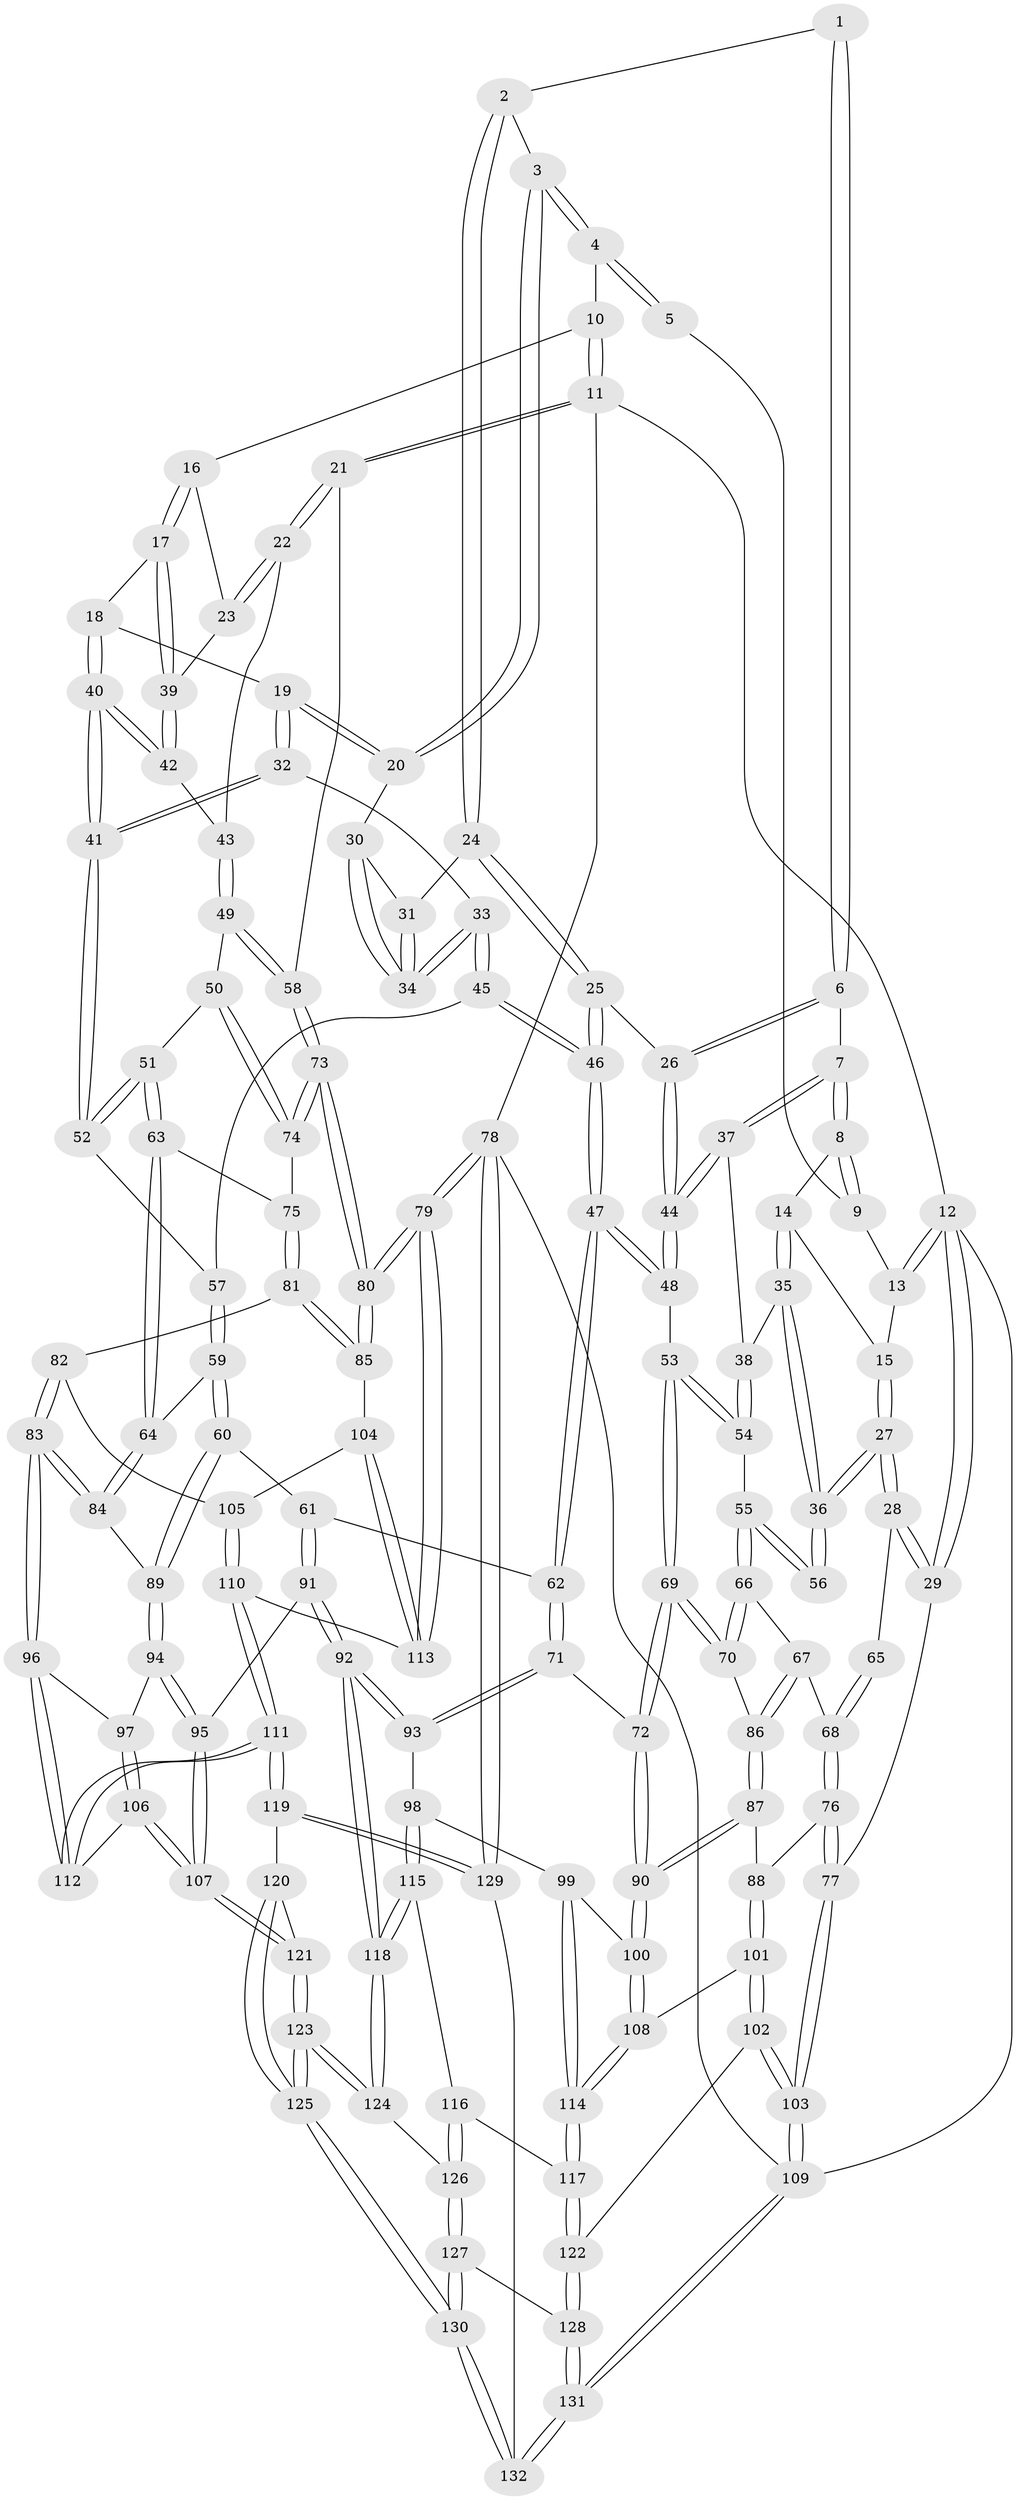 // coarse degree distribution, {3: 0.1282051282051282, 4: 0.4230769230769231, 5: 0.3717948717948718, 6: 0.05128205128205128, 2: 0.01282051282051282, 7: 0.01282051282051282}
// Generated by graph-tools (version 1.1) at 2025/52/02/27/25 19:52:44]
// undirected, 132 vertices, 327 edges
graph export_dot {
graph [start="1"]
  node [color=gray90,style=filled];
  1 [pos="+0.3835832649588652+0"];
  2 [pos="+0.4539007331804781+0.08103448504421103"];
  3 [pos="+0.662152393577164+0"];
  4 [pos="+0.6699210995936684+0"];
  5 [pos="+0.3635280585415939+0"];
  6 [pos="+0.34451796728585843+0.14051770425164287"];
  7 [pos="+0.3345702544689712+0.13908909719953472"];
  8 [pos="+0.25586368948929306+0.06813035729283523"];
  9 [pos="+0.21464123041895591+0"];
  10 [pos="+0.9216134236904212+0"];
  11 [pos="+1+0"];
  12 [pos="+0+0"];
  13 [pos="+0.09605364951004738+0"];
  14 [pos="+0.19276404622627166+0.11794914825617518"];
  15 [pos="+0.11213445669977229+0.08315563344747949"];
  16 [pos="+0.8917403664431957+0.07253476789541222"];
  17 [pos="+0.8035424870522617+0.11667634064116661"];
  18 [pos="+0.7688759642171046+0.1095534875367826"];
  19 [pos="+0.7170578160823917+0.07830097282928059"];
  20 [pos="+0.6628831303157406+0"];
  21 [pos="+1+0.18877559228067178"];
  22 [pos="+1+0.17310920013433628"];
  23 [pos="+0.9451321224104643+0.11038990632570697"];
  24 [pos="+0.43615197262957806+0.14943734267115677"];
  25 [pos="+0.4282325270752642+0.1527383353148003"];
  26 [pos="+0.34753901101010054+0.1423507326717088"];
  27 [pos="+0+0.26974743171496296"];
  28 [pos="+0+0.2909051729320696"];
  29 [pos="+0+0.3287465522377186"];
  30 [pos="+0.5942235736114405+0.08893843743136323"];
  31 [pos="+0.43969894112361013+0.15050664377030926"];
  32 [pos="+0.6576036928825337+0.24844279732509603"];
  33 [pos="+0.5760426021534882+0.2593357317781758"];
  34 [pos="+0.5601143136357214+0.22832527497333086"];
  35 [pos="+0.20694875887647357+0.20891766068119758"];
  36 [pos="+0.13664032601869072+0.25050491821074106"];
  37 [pos="+0.222975195918583+0.20845443403888184"];
  38 [pos="+0.2187033647313006+0.2099113557714131"];
  39 [pos="+0.8535025844562626+0.1797512158494587"];
  40 [pos="+0.7723971404676465+0.2617264049832029"];
  41 [pos="+0.743213308757198+0.30559009847113383"];
  42 [pos="+0.8669785354929644+0.21250123661943543"];
  43 [pos="+0.8813129403024715+0.22085888733879475"];
  44 [pos="+0.33089547722272233+0.25544759404236983"];
  45 [pos="+0.5535847474226122+0.29922955298297754"];
  46 [pos="+0.4126534010807444+0.34909219524328083"];
  47 [pos="+0.40154947890573117+0.35944698700183186"];
  48 [pos="+0.35274905767977033+0.35291927424596103"];
  49 [pos="+0.886001164155052+0.3234413049728816"];
  50 [pos="+0.839807035795774+0.3776879853445551"];
  51 [pos="+0.78870180933876+0.3924272721126472"];
  52 [pos="+0.7523153417426024+0.3307949445156146"];
  53 [pos="+0.3516407845589474+0.35320704091178495"];
  54 [pos="+0.30973099034104257+0.3527861443899367"];
  55 [pos="+0.2574276033137098+0.3689371857725823"];
  56 [pos="+0.2547184924738291+0.3677736343390914"];
  57 [pos="+0.5898383007719014+0.37693039948517104"];
  58 [pos="+1+0.2572063240045562"];
  59 [pos="+0.5993694580400025+0.444498379500949"];
  60 [pos="+0.505828147865672+0.5044913244172651"];
  61 [pos="+0.46843697618257+0.505560274982968"];
  62 [pos="+0.4605198680561763+0.5014138246487975"];
  63 [pos="+0.7748051517948843+0.4293556140773139"];
  64 [pos="+0.7202472855073524+0.48040106659115855"];
  65 [pos="+0.18460971123697376+0.374381741237121"];
  66 [pos="+0.2543246856790449+0.3758549771026984"];
  67 [pos="+0.1734050100319547+0.4929055747785905"];
  68 [pos="+0.1211993805427704+0.4716610203193491"];
  69 [pos="+0.284439534122344+0.5346613004516766"];
  70 [pos="+0.2797380262377481+0.5319883260311679"];
  71 [pos="+0.331000601001797+0.5666162384922842"];
  72 [pos="+0.2997340303813355+0.5542001874676072"];
  73 [pos="+1+0.4832199063033265"];
  74 [pos="+0.9821686138393929+0.4421196616864265"];
  75 [pos="+0.8598956011573531+0.5115906100700682"];
  76 [pos="+0+0.41687308784803045"];
  77 [pos="+0+0.39096285829247446"];
  78 [pos="+1+1"];
  79 [pos="+1+0.9283149585616317"];
  80 [pos="+1+0.5535593833585393"];
  81 [pos="+0.874034907183903+0.5404501800561412"];
  82 [pos="+0.8112709740061209+0.6166421417543105"];
  83 [pos="+0.7347536164691549+0.615798612616555"];
  84 [pos="+0.7138646427248291+0.5521789389640284"];
  85 [pos="+1+0.5972775623779017"];
  86 [pos="+0.17575492708609183+0.495992114108361"];
  87 [pos="+0.15589651242970623+0.6200756821738749"];
  88 [pos="+0.07433366585755846+0.6084626071100336"];
  89 [pos="+0.5805044484329404+0.5802320592360382"];
  90 [pos="+0.18872529658793888+0.6589337189675949"];
  91 [pos="+0.4741860055267652+0.706923522009138"];
  92 [pos="+0.42747673710432715+0.7545659654757577"];
  93 [pos="+0.3431591443164277+0.6290605324314333"];
  94 [pos="+0.5797851318177587+0.6338958984420849"];
  95 [pos="+0.5211962511876993+0.6959517602834734"];
  96 [pos="+0.7289451210930726+0.6310909764348858"];
  97 [pos="+0.5990844262660509+0.6403852801099358"];
  98 [pos="+0.22227082043826735+0.7065978250542965"];
  99 [pos="+0.2084542573056335+0.6989231798376632"];
  100 [pos="+0.1911274592069559+0.6745857867939818"];
  101 [pos="+0.04407420260178059+0.7314815675923626"];
  102 [pos="+0+0.7891115936245251"];
  103 [pos="+0+0.8148223088380699"];
  104 [pos="+0.9829658883458584+0.6160265747847189"];
  105 [pos="+0.8640756186183295+0.6527541648876054"];
  106 [pos="+0.6589625435379712+0.7367930291187172"];
  107 [pos="+0.6471237448119831+0.7502844021278131"];
  108 [pos="+0.049840976830232364+0.7320965572601721"];
  109 [pos="+0+1"];
  110 [pos="+0.8495715662444698+0.7997844719772513"];
  111 [pos="+0.8424078747330502+0.8035126197688641"];
  112 [pos="+0.7229067761504999+0.6886883535016203"];
  113 [pos="+0.8960549993528937+0.7949040482378749"];
  114 [pos="+0.14051844916916842+0.7960022006081585"];
  115 [pos="+0.27980678079823657+0.7705074957680671"];
  116 [pos="+0.2560910959637031+0.8174210259041887"];
  117 [pos="+0.14712833051251303+0.8299278537447946"];
  118 [pos="+0.4267973991855978+0.7567840335606593"];
  119 [pos="+0.7830839343650271+0.9126069036574942"];
  120 [pos="+0.6662028474584429+0.8148277104179872"];
  121 [pos="+0.6459050562321239+0.7630173224618598"];
  122 [pos="+0.12588537080604423+0.8735687464380933"];
  123 [pos="+0.46947709477516797+0.8662836291300046"];
  124 [pos="+0.4534531420287007+0.8391897509514332"];
  125 [pos="+0.4969477515313583+0.9622969730219975"];
  126 [pos="+0.26566013021674256+0.8951600187425927"];
  127 [pos="+0.2550854057315739+0.928142833790303"];
  128 [pos="+0.15631291739536665+1"];
  129 [pos="+0.7634198800898918+1"];
  130 [pos="+0.5022162203466203+1"];
  131 [pos="+0.006953464570563702+1"];
  132 [pos="+0.5502896330781635+1"];
  1 -- 2;
  1 -- 6;
  1 -- 6;
  2 -- 3;
  2 -- 24;
  2 -- 24;
  3 -- 4;
  3 -- 4;
  3 -- 20;
  3 -- 20;
  4 -- 5;
  4 -- 5;
  4 -- 10;
  5 -- 9;
  6 -- 7;
  6 -- 26;
  6 -- 26;
  7 -- 8;
  7 -- 8;
  7 -- 37;
  7 -- 37;
  8 -- 9;
  8 -- 9;
  8 -- 14;
  9 -- 13;
  10 -- 11;
  10 -- 11;
  10 -- 16;
  11 -- 12;
  11 -- 21;
  11 -- 21;
  11 -- 78;
  12 -- 13;
  12 -- 13;
  12 -- 29;
  12 -- 29;
  12 -- 109;
  13 -- 15;
  14 -- 15;
  14 -- 35;
  14 -- 35;
  15 -- 27;
  15 -- 27;
  16 -- 17;
  16 -- 17;
  16 -- 23;
  17 -- 18;
  17 -- 39;
  17 -- 39;
  18 -- 19;
  18 -- 40;
  18 -- 40;
  19 -- 20;
  19 -- 20;
  19 -- 32;
  19 -- 32;
  20 -- 30;
  21 -- 22;
  21 -- 22;
  21 -- 58;
  22 -- 23;
  22 -- 23;
  22 -- 43;
  23 -- 39;
  24 -- 25;
  24 -- 25;
  24 -- 31;
  25 -- 26;
  25 -- 46;
  25 -- 46;
  26 -- 44;
  26 -- 44;
  27 -- 28;
  27 -- 28;
  27 -- 36;
  27 -- 36;
  28 -- 29;
  28 -- 29;
  28 -- 65;
  29 -- 77;
  30 -- 31;
  30 -- 34;
  30 -- 34;
  31 -- 34;
  31 -- 34;
  32 -- 33;
  32 -- 41;
  32 -- 41;
  33 -- 34;
  33 -- 34;
  33 -- 45;
  33 -- 45;
  35 -- 36;
  35 -- 36;
  35 -- 38;
  36 -- 56;
  36 -- 56;
  37 -- 38;
  37 -- 44;
  37 -- 44;
  38 -- 54;
  38 -- 54;
  39 -- 42;
  39 -- 42;
  40 -- 41;
  40 -- 41;
  40 -- 42;
  40 -- 42;
  41 -- 52;
  41 -- 52;
  42 -- 43;
  43 -- 49;
  43 -- 49;
  44 -- 48;
  44 -- 48;
  45 -- 46;
  45 -- 46;
  45 -- 57;
  46 -- 47;
  46 -- 47;
  47 -- 48;
  47 -- 48;
  47 -- 62;
  47 -- 62;
  48 -- 53;
  49 -- 50;
  49 -- 58;
  49 -- 58;
  50 -- 51;
  50 -- 74;
  50 -- 74;
  51 -- 52;
  51 -- 52;
  51 -- 63;
  51 -- 63;
  52 -- 57;
  53 -- 54;
  53 -- 54;
  53 -- 69;
  53 -- 69;
  54 -- 55;
  55 -- 56;
  55 -- 56;
  55 -- 66;
  55 -- 66;
  57 -- 59;
  57 -- 59;
  58 -- 73;
  58 -- 73;
  59 -- 60;
  59 -- 60;
  59 -- 64;
  60 -- 61;
  60 -- 89;
  60 -- 89;
  61 -- 62;
  61 -- 91;
  61 -- 91;
  62 -- 71;
  62 -- 71;
  63 -- 64;
  63 -- 64;
  63 -- 75;
  64 -- 84;
  64 -- 84;
  65 -- 68;
  65 -- 68;
  66 -- 67;
  66 -- 70;
  66 -- 70;
  67 -- 68;
  67 -- 86;
  67 -- 86;
  68 -- 76;
  68 -- 76;
  69 -- 70;
  69 -- 70;
  69 -- 72;
  69 -- 72;
  70 -- 86;
  71 -- 72;
  71 -- 93;
  71 -- 93;
  72 -- 90;
  72 -- 90;
  73 -- 74;
  73 -- 74;
  73 -- 80;
  73 -- 80;
  74 -- 75;
  75 -- 81;
  75 -- 81;
  76 -- 77;
  76 -- 77;
  76 -- 88;
  77 -- 103;
  77 -- 103;
  78 -- 79;
  78 -- 79;
  78 -- 129;
  78 -- 129;
  78 -- 109;
  79 -- 80;
  79 -- 80;
  79 -- 113;
  79 -- 113;
  80 -- 85;
  80 -- 85;
  81 -- 82;
  81 -- 85;
  81 -- 85;
  82 -- 83;
  82 -- 83;
  82 -- 105;
  83 -- 84;
  83 -- 84;
  83 -- 96;
  83 -- 96;
  84 -- 89;
  85 -- 104;
  86 -- 87;
  86 -- 87;
  87 -- 88;
  87 -- 90;
  87 -- 90;
  88 -- 101;
  88 -- 101;
  89 -- 94;
  89 -- 94;
  90 -- 100;
  90 -- 100;
  91 -- 92;
  91 -- 92;
  91 -- 95;
  92 -- 93;
  92 -- 93;
  92 -- 118;
  92 -- 118;
  93 -- 98;
  94 -- 95;
  94 -- 95;
  94 -- 97;
  95 -- 107;
  95 -- 107;
  96 -- 97;
  96 -- 112;
  96 -- 112;
  97 -- 106;
  97 -- 106;
  98 -- 99;
  98 -- 115;
  98 -- 115;
  99 -- 100;
  99 -- 114;
  99 -- 114;
  100 -- 108;
  100 -- 108;
  101 -- 102;
  101 -- 102;
  101 -- 108;
  102 -- 103;
  102 -- 103;
  102 -- 122;
  103 -- 109;
  103 -- 109;
  104 -- 105;
  104 -- 113;
  104 -- 113;
  105 -- 110;
  105 -- 110;
  106 -- 107;
  106 -- 107;
  106 -- 112;
  107 -- 121;
  107 -- 121;
  108 -- 114;
  108 -- 114;
  109 -- 131;
  109 -- 131;
  110 -- 111;
  110 -- 111;
  110 -- 113;
  111 -- 112;
  111 -- 112;
  111 -- 119;
  111 -- 119;
  114 -- 117;
  114 -- 117;
  115 -- 116;
  115 -- 118;
  115 -- 118;
  116 -- 117;
  116 -- 126;
  116 -- 126;
  117 -- 122;
  117 -- 122;
  118 -- 124;
  118 -- 124;
  119 -- 120;
  119 -- 129;
  119 -- 129;
  120 -- 121;
  120 -- 125;
  120 -- 125;
  121 -- 123;
  121 -- 123;
  122 -- 128;
  122 -- 128;
  123 -- 124;
  123 -- 124;
  123 -- 125;
  123 -- 125;
  124 -- 126;
  125 -- 130;
  125 -- 130;
  126 -- 127;
  126 -- 127;
  127 -- 128;
  127 -- 130;
  127 -- 130;
  128 -- 131;
  128 -- 131;
  129 -- 132;
  130 -- 132;
  130 -- 132;
  131 -- 132;
  131 -- 132;
}
